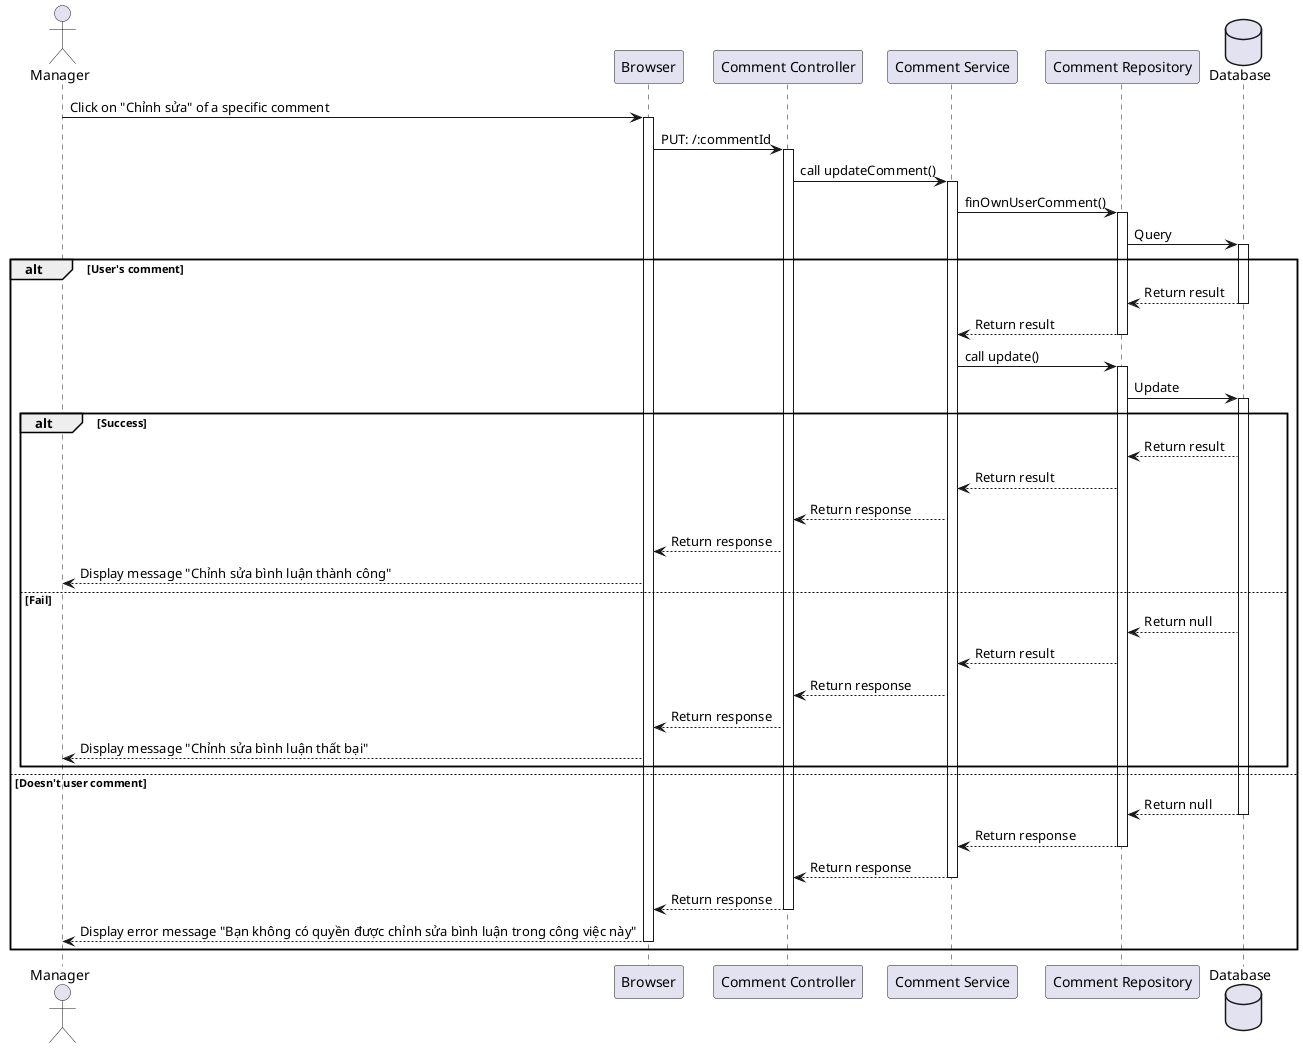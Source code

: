@startuml
actor Manager as user
participant Browser as a
participant "Comment Controller" as b
participant "Comment Service" as c
participant "Comment Repository" as e
database Database as f

user -> a++: Click on "Chỉnh sửa" of a specific comment
a -> b++: PUT: /:commentId
b -> c++: call updateComment()
c -> e++: finOwnUserComment()
e -> f++: Query
alt User's comment
    f --> e--: Return result
    e --> c--: Return result
    c -> e++: call update()
    e -> f++: Update
    alt Success
        f --> e: Return result
        e --> c: Return result
        c --> b: Return response
        b --> a: Return response
        a --> user: Display message "Chỉnh sửa bình luận thành công"
    else Fail
         f --> e: Return null
         e --> c: Return result
         c --> b: Return response
         b --> a: Return response
         a --> user: Display message "Chỉnh sửa bình luận thất bại"
    end
else Doesn't user comment
    f --> e--: Return null
    e --> c--: Return response
    c --> b--: Return response
    b --> a--: Return response
    a --> user--: Display error message "Bạn không có quyền được chỉnh sửa bình luận trong công việc này"
end
@enduml
